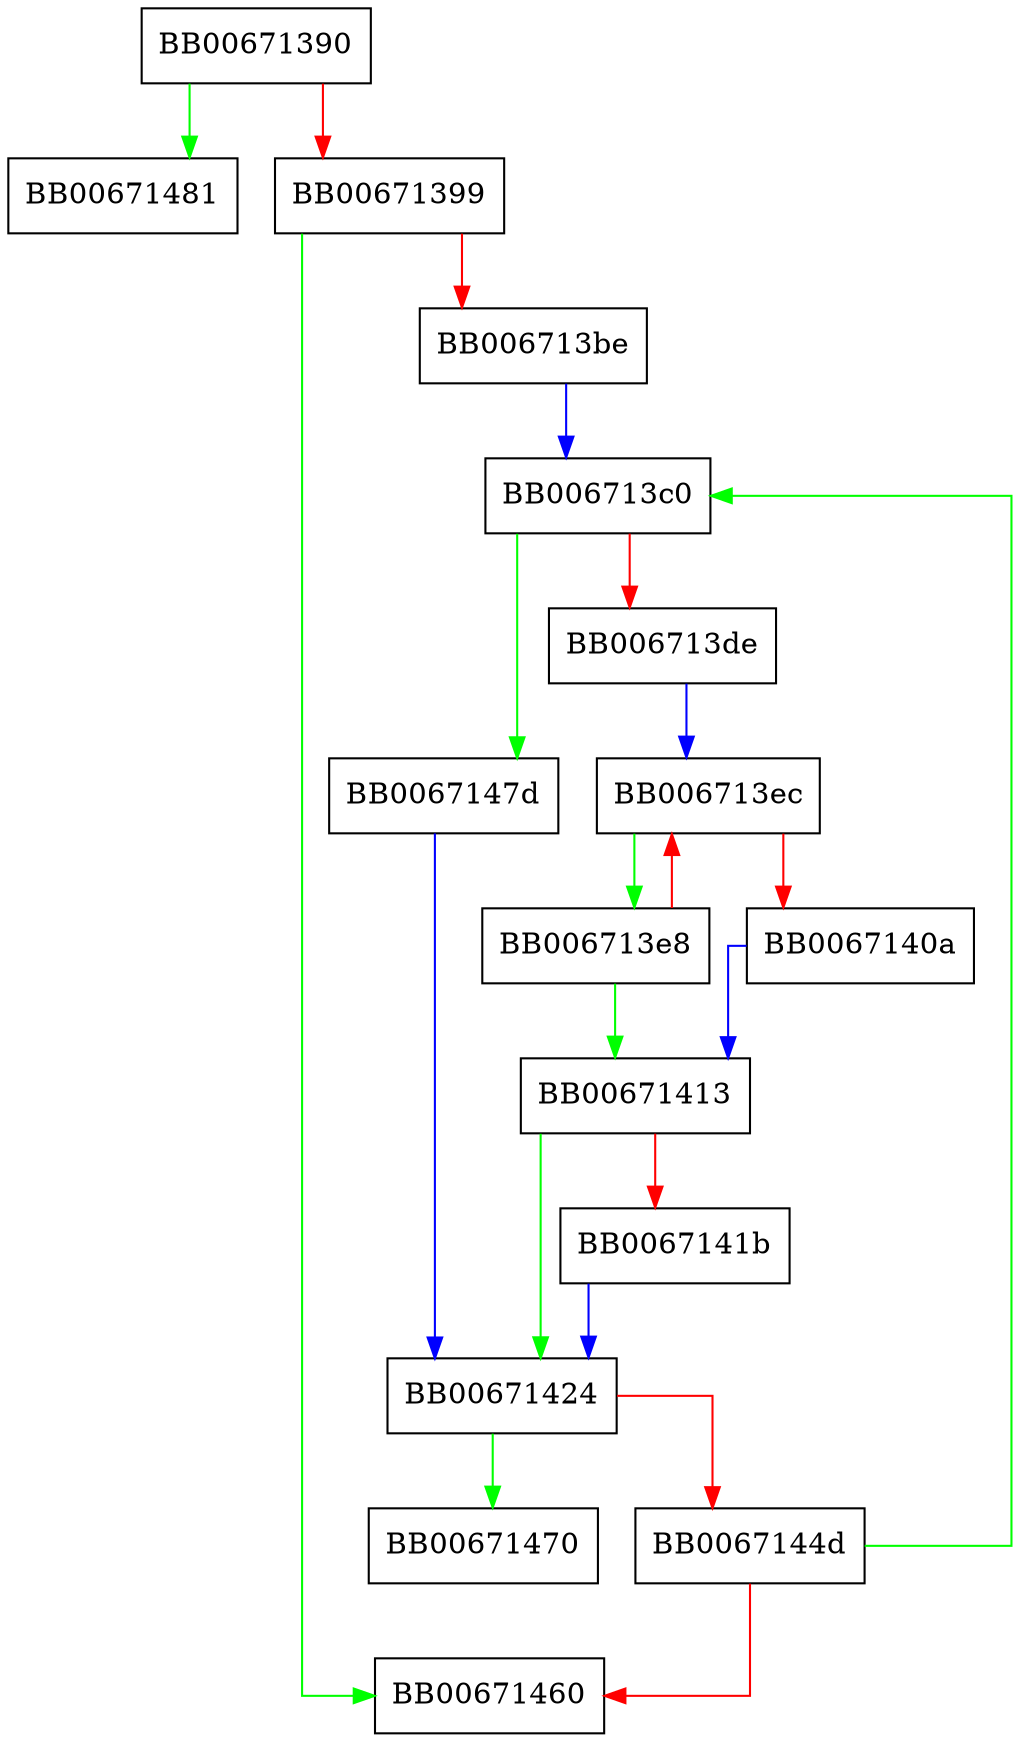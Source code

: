 digraph X509V3_NAME_from_section {
  node [shape="box"];
  graph [splines=ortho];
  BB00671390 -> BB00671481 [color="green"];
  BB00671390 -> BB00671399 [color="red"];
  BB00671399 -> BB00671460 [color="green"];
  BB00671399 -> BB006713be [color="red"];
  BB006713be -> BB006713c0 [color="blue"];
  BB006713c0 -> BB0067147d [color="green"];
  BB006713c0 -> BB006713de [color="red"];
  BB006713de -> BB006713ec [color="blue"];
  BB006713e8 -> BB00671413 [color="green"];
  BB006713e8 -> BB006713ec [color="red"];
  BB006713ec -> BB006713e8 [color="green"];
  BB006713ec -> BB0067140a [color="red"];
  BB0067140a -> BB00671413 [color="blue"];
  BB00671413 -> BB00671424 [color="green"];
  BB00671413 -> BB0067141b [color="red"];
  BB0067141b -> BB00671424 [color="blue"];
  BB00671424 -> BB00671470 [color="green"];
  BB00671424 -> BB0067144d [color="red"];
  BB0067144d -> BB006713c0 [color="green"];
  BB0067144d -> BB00671460 [color="red"];
  BB0067147d -> BB00671424 [color="blue"];
}